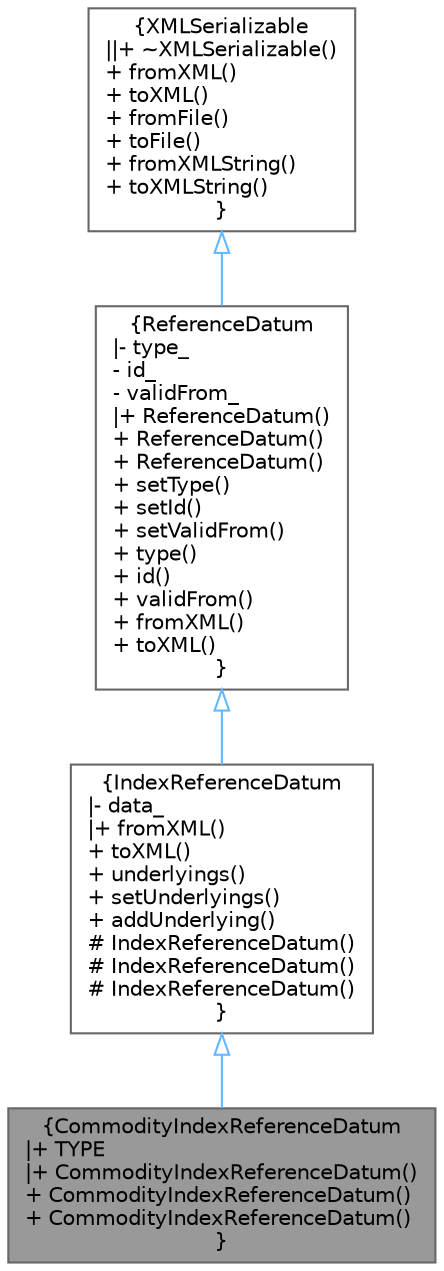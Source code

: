 digraph "CommodityIndexReferenceDatum"
{
 // INTERACTIVE_SVG=YES
 // LATEX_PDF_SIZE
  bgcolor="transparent";
  edge [fontname=Helvetica,fontsize=10,labelfontname=Helvetica,labelfontsize=10];
  node [fontname=Helvetica,fontsize=10,shape=box,height=0.2,width=0.4];
  Node1 [label="{CommodityIndexReferenceDatum\n|+ TYPE\l|+ CommodityIndexReferenceDatum()\l+ CommodityIndexReferenceDatum()\l+ CommodityIndexReferenceDatum()\l}",height=0.2,width=0.4,color="gray40", fillcolor="grey60", style="filled", fontcolor="black",tooltip="EquityIndex Reference data, contains the names and weights of an equity index."];
  Node2 -> Node1 [dir="back",color="steelblue1",style="solid",arrowtail="onormal"];
  Node2 [label="{IndexReferenceDatum\n|- data_\l|+ fromXML()\l+ toXML()\l+ underlyings()\l+ setUnderlyings()\l+ addUnderlying()\l# IndexReferenceDatum()\l# IndexReferenceDatum()\l# IndexReferenceDatum()\l}",height=0.2,width=0.4,color="gray40", fillcolor="white", style="filled",URL="$classore_1_1data_1_1_index_reference_datum.html",tooltip="Base class for indices - lets see if we can keep this, they might diverge too much...."];
  Node3 -> Node2 [dir="back",color="steelblue1",style="solid",arrowtail="onormal"];
  Node3 [label="{ReferenceDatum\n|- type_\l- id_\l- validFrom_\l|+ ReferenceDatum()\l+ ReferenceDatum()\l+ ReferenceDatum()\l+ setType()\l+ setId()\l+ setValidFrom()\l+ type()\l+ id()\l+ validFrom()\l+ fromXML()\l+ toXML()\l}",height=0.2,width=0.4,color="gray40", fillcolor="white", style="filled",URL="$classore_1_1data_1_1_reference_datum.html",tooltip="Base class for reference data."];
  Node4 -> Node3 [dir="back",color="steelblue1",style="solid",arrowtail="onormal"];
  Node4 [label="{XMLSerializable\n||+ ~XMLSerializable()\l+ fromXML()\l+ toXML()\l+ fromFile()\l+ toFile()\l+ fromXMLString()\l+ toXMLString()\l}",height=0.2,width=0.4,color="gray40", fillcolor="white", style="filled",URL="$classore_1_1data_1_1_x_m_l_serializable.html",tooltip="Base class for all serializable classes."];
}
